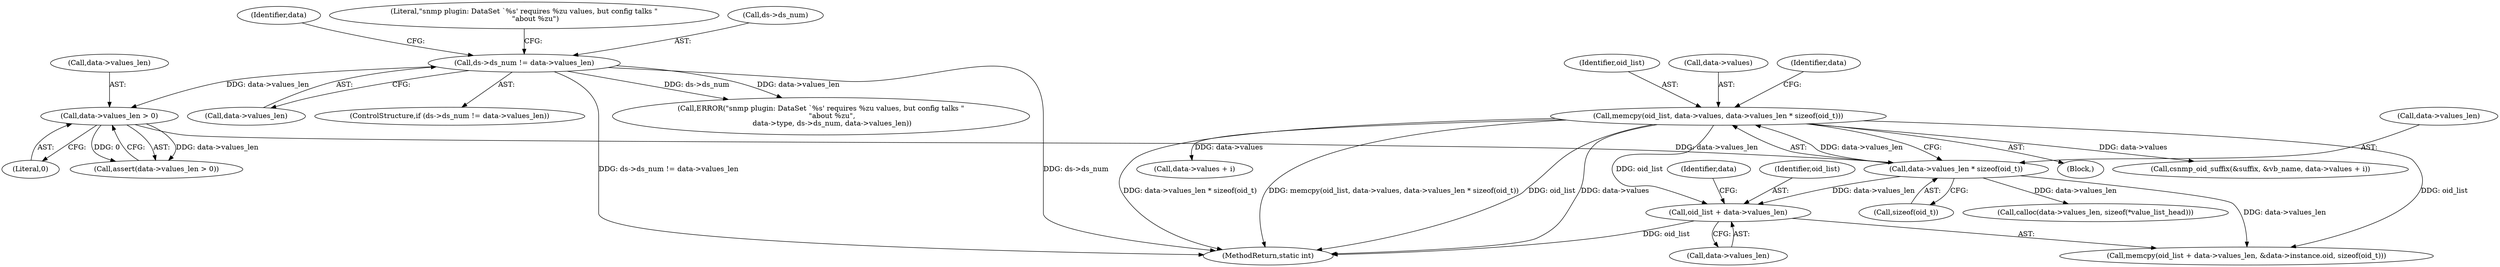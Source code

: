 digraph "0_collectd_d16c24542b2f96a194d43a73c2e5778822b9cb47@pointer" {
"1000236" [label="(Call,oid_list + data->values_len)"];
"1000214" [label="(Call,memcpy(oid_list, data->values, data->values_len * sizeof(oid_t)))"];
"1000219" [label="(Call,data->values_len * sizeof(oid_t))"];
"1000209" [label="(Call,data->values_len > 0)"];
"1000186" [label="(Call,ds->ds_num != data->values_len)"];
"1000211" [label="(Identifier,data)"];
"1000238" [label="(Call,data->values_len)"];
"1000219" [label="(Call,data->values_len * sizeof(oid_t))"];
"1000195" [label="(Literal,\"snmp plugin: DataSet `%s' requires %zu values, but config talks \"\n          \"about %zu\")"];
"1000216" [label="(Call,data->values)"];
"1000186" [label="(Call,ds->ds_num != data->values_len)"];
"1000230" [label="(Identifier,data)"];
"1000209" [label="(Call,data->values_len > 0)"];
"1000187" [label="(Call,ds->ds_num)"];
"1000123" [label="(Block,)"];
"1000208" [label="(Call,assert(data->values_len > 0))"];
"1000619" [label="(Call,csnmp_oid_suffix(&suffix, &vb_name, data->values + i))"];
"1000194" [label="(Call,ERROR(\"snmp plugin: DataSet `%s' requires %zu values, but config talks \"\n          \"about %zu\",\n          data->type, ds->ds_num, data->values_len))"];
"1000214" [label="(Call,memcpy(oid_list, data->values, data->values_len * sizeof(oid_t)))"];
"1000215" [label="(Identifier,oid_list)"];
"1000220" [label="(Call,data->values_len)"];
"1000237" [label="(Identifier,oid_list)"];
"1000213" [label="(Literal,0)"];
"1000244" [label="(Identifier,data)"];
"1000190" [label="(Call,data->values_len)"];
"1000223" [label="(Call,sizeof(oid_t))"];
"1000624" [label="(Call,data->values + i)"];
"1000185" [label="(ControlStructure,if (ds->ds_num != data->values_len))"];
"1000210" [label="(Call,data->values_len)"];
"1000235" [label="(Call,memcpy(oid_list + data->values_len, &data->instance.oid, sizeof(oid_t)))"];
"1000236" [label="(Call,oid_list + data->values_len)"];
"1000876" [label="(MethodReturn,static int)"];
"1000268" [label="(Call,calloc(data->values_len, sizeof(*value_list_head)))"];
"1000236" -> "1000235"  [label="AST: "];
"1000236" -> "1000238"  [label="CFG: "];
"1000237" -> "1000236"  [label="AST: "];
"1000238" -> "1000236"  [label="AST: "];
"1000244" -> "1000236"  [label="CFG: "];
"1000236" -> "1000876"  [label="DDG: oid_list"];
"1000214" -> "1000236"  [label="DDG: oid_list"];
"1000219" -> "1000236"  [label="DDG: data->values_len"];
"1000214" -> "1000123"  [label="AST: "];
"1000214" -> "1000219"  [label="CFG: "];
"1000215" -> "1000214"  [label="AST: "];
"1000216" -> "1000214"  [label="AST: "];
"1000219" -> "1000214"  [label="AST: "];
"1000230" -> "1000214"  [label="CFG: "];
"1000214" -> "1000876"  [label="DDG: data->values"];
"1000214" -> "1000876"  [label="DDG: data->values_len * sizeof(oid_t)"];
"1000214" -> "1000876"  [label="DDG: memcpy(oid_list, data->values, data->values_len * sizeof(oid_t))"];
"1000214" -> "1000876"  [label="DDG: oid_list"];
"1000219" -> "1000214"  [label="DDG: data->values_len"];
"1000214" -> "1000235"  [label="DDG: oid_list"];
"1000214" -> "1000619"  [label="DDG: data->values"];
"1000214" -> "1000624"  [label="DDG: data->values"];
"1000219" -> "1000223"  [label="CFG: "];
"1000220" -> "1000219"  [label="AST: "];
"1000223" -> "1000219"  [label="AST: "];
"1000209" -> "1000219"  [label="DDG: data->values_len"];
"1000219" -> "1000235"  [label="DDG: data->values_len"];
"1000219" -> "1000268"  [label="DDG: data->values_len"];
"1000209" -> "1000208"  [label="AST: "];
"1000209" -> "1000213"  [label="CFG: "];
"1000210" -> "1000209"  [label="AST: "];
"1000213" -> "1000209"  [label="AST: "];
"1000208" -> "1000209"  [label="CFG: "];
"1000209" -> "1000208"  [label="DDG: data->values_len"];
"1000209" -> "1000208"  [label="DDG: 0"];
"1000186" -> "1000209"  [label="DDG: data->values_len"];
"1000186" -> "1000185"  [label="AST: "];
"1000186" -> "1000190"  [label="CFG: "];
"1000187" -> "1000186"  [label="AST: "];
"1000190" -> "1000186"  [label="AST: "];
"1000195" -> "1000186"  [label="CFG: "];
"1000211" -> "1000186"  [label="CFG: "];
"1000186" -> "1000876"  [label="DDG: ds->ds_num != data->values_len"];
"1000186" -> "1000876"  [label="DDG: ds->ds_num"];
"1000186" -> "1000194"  [label="DDG: ds->ds_num"];
"1000186" -> "1000194"  [label="DDG: data->values_len"];
}
